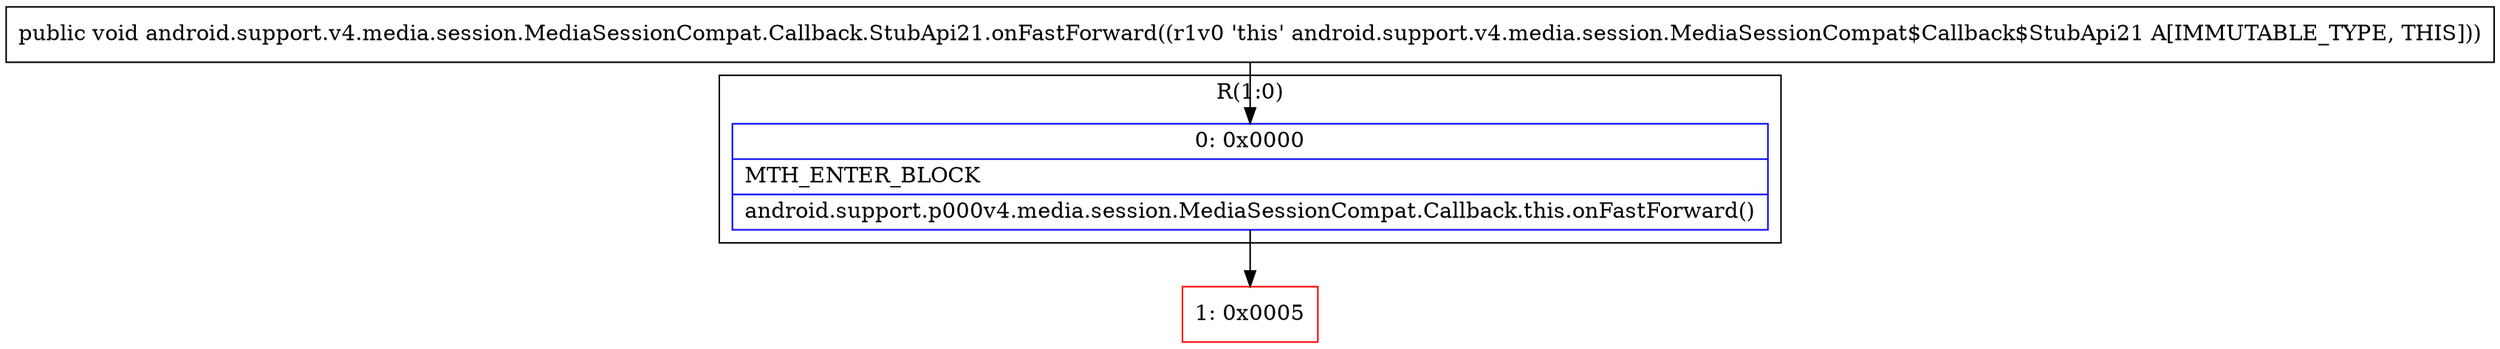 digraph "CFG forandroid.support.v4.media.session.MediaSessionCompat.Callback.StubApi21.onFastForward()V" {
subgraph cluster_Region_704430053 {
label = "R(1:0)";
node [shape=record,color=blue];
Node_0 [shape=record,label="{0\:\ 0x0000|MTH_ENTER_BLOCK\l|android.support.p000v4.media.session.MediaSessionCompat.Callback.this.onFastForward()\l}"];
}
Node_1 [shape=record,color=red,label="{1\:\ 0x0005}"];
MethodNode[shape=record,label="{public void android.support.v4.media.session.MediaSessionCompat.Callback.StubApi21.onFastForward((r1v0 'this' android.support.v4.media.session.MediaSessionCompat$Callback$StubApi21 A[IMMUTABLE_TYPE, THIS])) }"];
MethodNode -> Node_0;
Node_0 -> Node_1;
}

